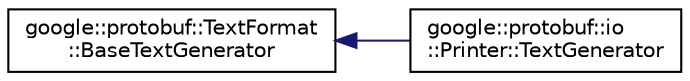 digraph "类继承关系图"
{
 // LATEX_PDF_SIZE
  edge [fontname="Helvetica",fontsize="10",labelfontname="Helvetica",labelfontsize="10"];
  node [fontname="Helvetica",fontsize="10",shape=record];
  rankdir="LR";
  Node0 [label="google::protobuf::TextFormat\l::BaseTextGenerator",height=0.2,width=0.4,color="black", fillcolor="white", style="filled",URL="$classgoogle_1_1protobuf_1_1TextFormat_1_1BaseTextGenerator.html",tooltip=" "];
  Node0 -> Node1 [dir="back",color="midnightblue",fontsize="10",style="solid",fontname="Helvetica"];
  Node1 [label="google::protobuf::io\l::Printer::TextGenerator",height=0.2,width=0.4,color="black", fillcolor="white", style="filled",URL="$classgoogle_1_1protobuf_1_1TextFormat_1_1Printer_1_1TextGenerator.html",tooltip=" "];
}
